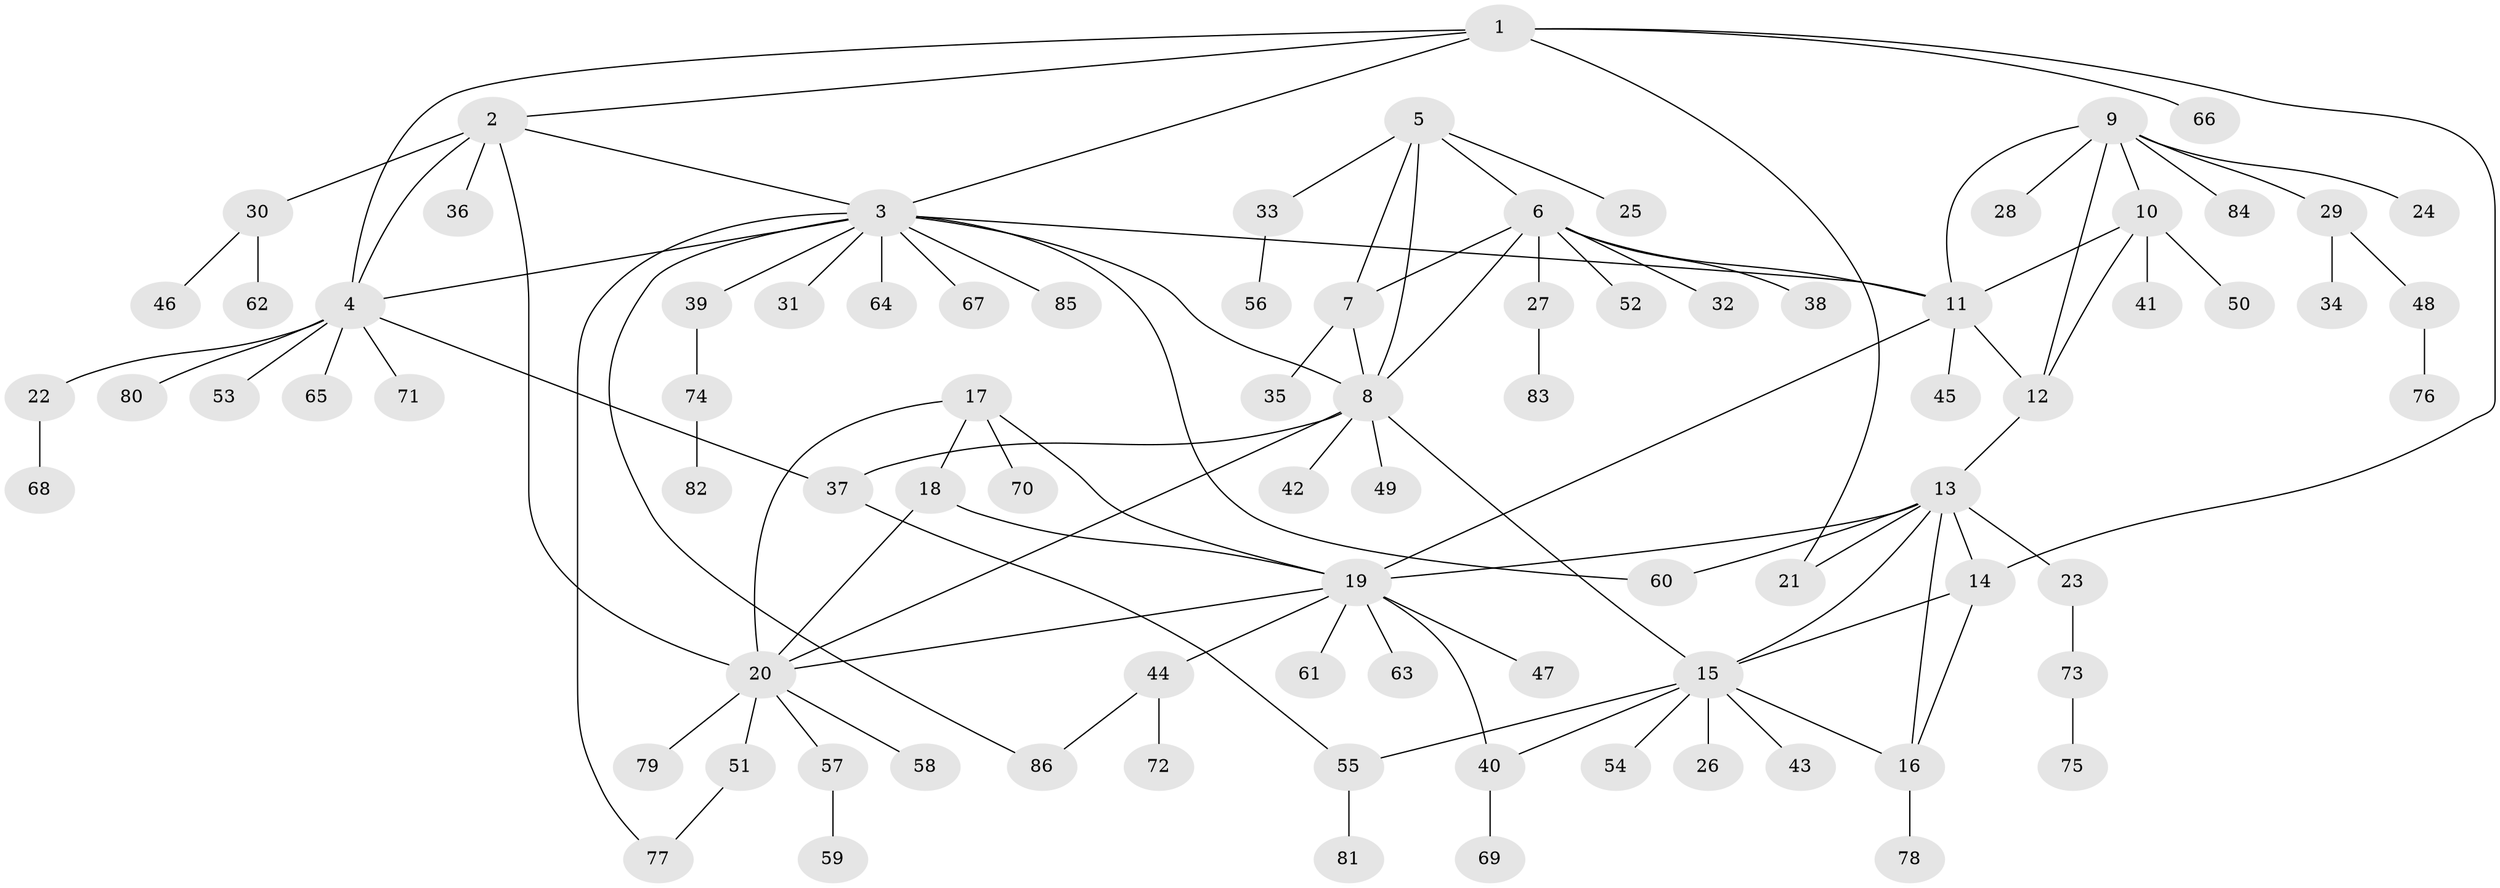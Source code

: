 // coarse degree distribution, {11: 0.03333333333333333, 4: 0.06666666666666667, 5: 0.016666666666666666, 6: 0.03333333333333333, 7: 0.05, 8: 0.016666666666666666, 3: 0.06666666666666667, 9: 0.03333333333333333, 2: 0.11666666666666667, 1: 0.5666666666666667}
// Generated by graph-tools (version 1.1) at 2025/42/03/06/25 10:42:11]
// undirected, 86 vertices, 113 edges
graph export_dot {
graph [start="1"]
  node [color=gray90,style=filled];
  1;
  2;
  3;
  4;
  5;
  6;
  7;
  8;
  9;
  10;
  11;
  12;
  13;
  14;
  15;
  16;
  17;
  18;
  19;
  20;
  21;
  22;
  23;
  24;
  25;
  26;
  27;
  28;
  29;
  30;
  31;
  32;
  33;
  34;
  35;
  36;
  37;
  38;
  39;
  40;
  41;
  42;
  43;
  44;
  45;
  46;
  47;
  48;
  49;
  50;
  51;
  52;
  53;
  54;
  55;
  56;
  57;
  58;
  59;
  60;
  61;
  62;
  63;
  64;
  65;
  66;
  67;
  68;
  69;
  70;
  71;
  72;
  73;
  74;
  75;
  76;
  77;
  78;
  79;
  80;
  81;
  82;
  83;
  84;
  85;
  86;
  1 -- 2;
  1 -- 3;
  1 -- 4;
  1 -- 14;
  1 -- 21;
  1 -- 66;
  2 -- 3;
  2 -- 4;
  2 -- 20;
  2 -- 30;
  2 -- 36;
  3 -- 4;
  3 -- 8;
  3 -- 11;
  3 -- 31;
  3 -- 39;
  3 -- 60;
  3 -- 64;
  3 -- 67;
  3 -- 77;
  3 -- 85;
  3 -- 86;
  4 -- 22;
  4 -- 37;
  4 -- 53;
  4 -- 65;
  4 -- 71;
  4 -- 80;
  5 -- 6;
  5 -- 7;
  5 -- 8;
  5 -- 25;
  5 -- 33;
  6 -- 7;
  6 -- 8;
  6 -- 11;
  6 -- 27;
  6 -- 32;
  6 -- 38;
  6 -- 52;
  7 -- 8;
  7 -- 35;
  8 -- 15;
  8 -- 20;
  8 -- 37;
  8 -- 42;
  8 -- 49;
  9 -- 10;
  9 -- 11;
  9 -- 12;
  9 -- 24;
  9 -- 28;
  9 -- 29;
  9 -- 84;
  10 -- 11;
  10 -- 12;
  10 -- 41;
  10 -- 50;
  11 -- 12;
  11 -- 19;
  11 -- 45;
  12 -- 13;
  13 -- 14;
  13 -- 15;
  13 -- 16;
  13 -- 19;
  13 -- 21;
  13 -- 23;
  13 -- 60;
  14 -- 15;
  14 -- 16;
  15 -- 16;
  15 -- 26;
  15 -- 40;
  15 -- 43;
  15 -- 54;
  15 -- 55;
  16 -- 78;
  17 -- 18;
  17 -- 19;
  17 -- 20;
  17 -- 70;
  18 -- 19;
  18 -- 20;
  19 -- 20;
  19 -- 40;
  19 -- 44;
  19 -- 47;
  19 -- 61;
  19 -- 63;
  20 -- 51;
  20 -- 57;
  20 -- 58;
  20 -- 79;
  22 -- 68;
  23 -- 73;
  27 -- 83;
  29 -- 34;
  29 -- 48;
  30 -- 46;
  30 -- 62;
  33 -- 56;
  37 -- 55;
  39 -- 74;
  40 -- 69;
  44 -- 72;
  44 -- 86;
  48 -- 76;
  51 -- 77;
  55 -- 81;
  57 -- 59;
  73 -- 75;
  74 -- 82;
}
